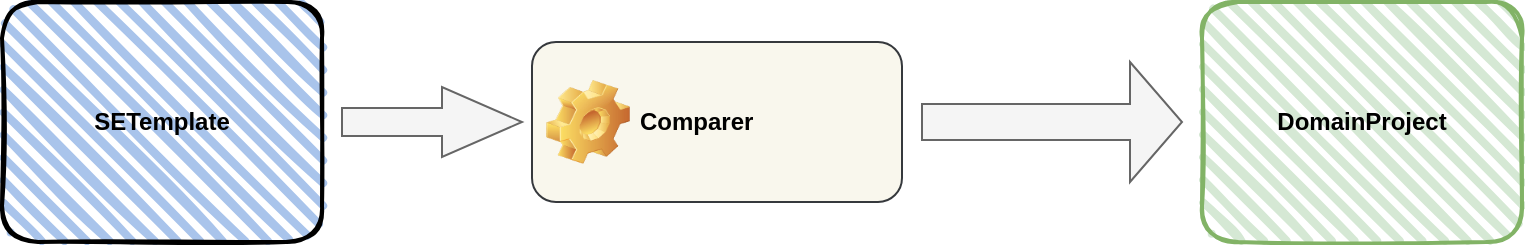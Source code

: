 <mxfile version="26.2.9" pages="2">
  <diagram id="P0oo_iRfbmGJb3e3g-kt" name="Balancing overview">
    <mxGraphModel dx="1428" dy="785" grid="1" gridSize="10" guides="1" tooltips="1" connect="1" arrows="1" fold="1" page="1" pageScale="1" pageWidth="1100" pageHeight="850" math="0" shadow="0">
      <root>
        <mxCell id="CTooLNYAlZKYvmqyQTV2-0" />
        <mxCell id="CTooLNYAlZKYvmqyQTV2-1" parent="CTooLNYAlZKYvmqyQTV2-0" />
        <mxCell id="CTooLNYAlZKYvmqyQTV2-2" value="&lt;b&gt;SETemplate&lt;/b&gt;" style="rounded=1;whiteSpace=wrap;html=1;strokeWidth=2;fillWeight=4;hachureGap=8;hachureAngle=45;fillColor=#A9C4EB;sketch=1;fontSize=12;" parent="CTooLNYAlZKYvmqyQTV2-1" vertex="1">
          <mxGeometry x="200" y="80" width="160" height="120" as="geometry" />
        </mxCell>
        <mxCell id="CTooLNYAlZKYvmqyQTV2-4" value="Comparer" style="label;whiteSpace=wrap;html=1;image=img/clipart/Gear_128x128.png;fontSize=12;fillColor=#f9f7ed;strokeColor=#36393d;rounded=1;glass=0;shadow=0;" parent="CTooLNYAlZKYvmqyQTV2-1" vertex="1">
          <mxGeometry x="465" y="100" width="185" height="80" as="geometry" />
        </mxCell>
        <mxCell id="CTooLNYAlZKYvmqyQTV2-5" value="" style="html=1;shadow=0;dashed=0;align=center;verticalAlign=middle;shape=mxgraph.arrows2.arrow;dy=0.6;dx=40;notch=0;rounded=1;glass=0;fontSize=12;fillColor=#f5f5f5;fontColor=#333333;strokeColor=#666666;" parent="CTooLNYAlZKYvmqyQTV2-1" vertex="1">
          <mxGeometry x="370" y="122.5" width="90" height="35" as="geometry" />
        </mxCell>
        <mxCell id="CTooLNYAlZKYvmqyQTV2-8" value="&lt;b&gt;DomainProject&lt;/b&gt;" style="rounded=1;whiteSpace=wrap;html=1;strokeWidth=2;fillWeight=4;hachureGap=8;hachureAngle=45;fillColor=#d5e8d4;sketch=1;fontSize=12;strokeColor=#82b366;" parent="CTooLNYAlZKYvmqyQTV2-1" vertex="1">
          <mxGeometry x="800" y="80" width="160" height="120" as="geometry" />
        </mxCell>
        <mxCell id="CTooLNYAlZKYvmqyQTV2-15" value="" style="shape=singleArrow;whiteSpace=wrap;html=1;fillColor=#f5f5f5;fontColor=#333333;strokeColor=#666666;" parent="CTooLNYAlZKYvmqyQTV2-1" vertex="1">
          <mxGeometry x="660" y="110" width="130" height="60" as="geometry" />
        </mxCell>
      </root>
    </mxGraphModel>
  </diagram>
  <diagram id="1cCb_u2O2cXnM25xXA9q" name="Balancing">
    <mxGraphModel dx="1428" dy="785" grid="1" gridSize="10" guides="1" tooltips="1" connect="1" arrows="1" fold="1" page="1" pageScale="1" pageWidth="1169" pageHeight="827" math="0" shadow="0">
      <root>
        <mxCell id="0" />
        <mxCell id="1" parent="0" />
        <mxCell id="KD4jFZE-13GcvxPWc2QR-21" value="" style="endArrow=classic;html=1;fontSize=10;entryX=0;entryY=0.5;entryDx=0;entryDy=0;" parent="1" source="7GGGFVkYKhm-ITxrIMb6-2" target="2U2i2e_DFax4SPKRQ2U6-4" edge="1">
          <mxGeometry width="50" height="50" relative="1" as="geometry">
            <mxPoint x="240" y="373" as="sourcePoint" />
            <mxPoint x="440.95" y="229" as="targetPoint" />
          </mxGeometry>
        </mxCell>
        <mxCell id="2U2i2e_DFax4SPKRQ2U6-3" value="TemplateTools.ConApp" style="swimlane;fontStyle=0;childLayout=stackLayout;horizontal=1;startSize=26;fillColor=#f5f5f5;horizontalStack=0;resizeParent=1;resizeParentMax=0;resizeLast=0;collapsible=1;marginBottom=0;swimlaneFillColor=#ffffff;align=center;fontSize=14;strokeColor=#666666;fontColor=#333333;" parent="1" vertex="1">
          <mxGeometry x="360" y="280" width="240" height="160" as="geometry" />
        </mxCell>
        <mxCell id="2U2i2e_DFax4SPKRQ2U6-4" value="Alle Dateien im QuickTemplate &#xa;welche mit dem Label&#xa;&#39;@BaseCode&#39; gekennzeichnet  &#xa;sind, werden im Domain-Projekt ersetzt. &#xa;Die Ersetzung erfolgt nur dann,&#xa;wenn die Datei im Domain-Project&#xa;mit dem Label &#39;@CoodeCopy&#39; &#xa;gekennzeichnet ist." style="text;strokeColor=none;fillColor=none;spacingLeft=4;spacingRight=4;overflow=hidden;rotatable=0;points=[[0,0.5],[1,0.5]];portConstraint=eastwest;fontSize=12;fontStyle=0" parent="2U2i2e_DFax4SPKRQ2U6-3" vertex="1">
          <mxGeometry y="26" width="240" height="134" as="geometry" />
        </mxCell>
        <mxCell id="2U2i2e_DFax4SPKRQ2U6-5" value="DomainProject1" style="swimlane;fontStyle=0;childLayout=stackLayout;horizontal=1;startSize=26;fillColor=#b1ddf0;horizontalStack=0;resizeParent=1;resizeParentMax=0;resizeLast=0;collapsible=1;marginBottom=0;swimlaneFillColor=#ffffff;align=center;fontSize=14;strokeColor=#10739e;" parent="1" vertex="1">
          <mxGeometry x="720" y="40" width="200" height="160" as="geometry" />
        </mxCell>
        <mxCell id="2U2i2e_DFax4SPKRQ2U6-6" value="+ DomainProjekt1.CodeGenApp&#xa;+ DomainProjekt1.Common&#xa;+ DomainProjekt1.ConApp&#xa;+ DomainProjekt1.Logic&#xa;+ DomainProjekt1.MVVMApp&#xa;+ DomainProjekt1.WebApi&#xa;+ TemplateTools.ConApp&#xa;+ TemplateTools.Logic" style="text;strokeColor=none;fillColor=none;spacingLeft=4;spacingRight=4;overflow=hidden;rotatable=0;points=[[0,0.5],[1,0.5]];portConstraint=eastwest;fontSize=11;" parent="2U2i2e_DFax4SPKRQ2U6-5" vertex="1">
          <mxGeometry y="26" width="200" height="134" as="geometry" />
        </mxCell>
        <mxCell id="2U2i2e_DFax4SPKRQ2U6-7" value="" style="endArrow=classic;html=1;fontSize=10;entryX=0;entryY=0.5;entryDx=0;entryDy=0;exitX=1.013;exitY=0.403;exitDx=0;exitDy=0;exitPerimeter=0;" parent="1" source="2U2i2e_DFax4SPKRQ2U6-4" target="2U2i2e_DFax4SPKRQ2U6-11" edge="1">
          <mxGeometry width="50" height="50" relative="1" as="geometry">
            <mxPoint x="600" y="133" as="sourcePoint" />
            <mxPoint x="720" y="133" as="targetPoint" />
          </mxGeometry>
        </mxCell>
        <mxCell id="2U2i2e_DFax4SPKRQ2U6-10" value="DomainProject2" style="swimlane;fontStyle=0;childLayout=stackLayout;horizontal=1;startSize=26;fillColor=#b1ddf0;horizontalStack=0;resizeParent=1;resizeParentMax=0;resizeLast=0;collapsible=1;marginBottom=0;swimlaneFillColor=#ffffff;align=center;fontSize=14;strokeColor=#10739e;" parent="1" vertex="1">
          <mxGeometry x="720" y="270" width="200" height="150" as="geometry" />
        </mxCell>
        <mxCell id="2U2i2e_DFax4SPKRQ2U6-11" value="+ DomainProjekt2.CodeGenApp&#xa;+ DomainProjekt2.Common&#xa;+ DomainProjekt2.ConApp&#xa;+ DomainProjekt2.Logic&#xa;+ DomainProjekt2.MVVMApp&#xa;+ DomainProjekt2.WebApi&#xa;+ TemplateTools.ConApp&#xa;+ TemplateTools.Logic" style="text;strokeColor=none;fillColor=none;spacingLeft=4;spacingRight=4;overflow=hidden;rotatable=0;points=[[0,0.5],[1,0.5]];portConstraint=eastwest;fontSize=11;" parent="2U2i2e_DFax4SPKRQ2U6-10" vertex="1">
          <mxGeometry y="26" width="200" height="124" as="geometry" />
        </mxCell>
        <mxCell id="2U2i2e_DFax4SPKRQ2U6-12" value="DomainProject3" style="swimlane;fontStyle=0;childLayout=stackLayout;horizontal=1;startSize=26;fillColor=#b1ddf0;horizontalStack=0;resizeParent=1;resizeParentMax=0;resizeLast=0;collapsible=1;marginBottom=0;swimlaneFillColor=#ffffff;align=center;fontSize=14;strokeColor=#10739e;" parent="1" vertex="1">
          <mxGeometry x="720" y="520" width="200" height="160" as="geometry" />
        </mxCell>
        <mxCell id="2U2i2e_DFax4SPKRQ2U6-13" value="+ DomainProjekt3.CodeGenApp&#xa;+ DomainProjekt3.Common&#xa;+ DomainProjekt3.ConApp&#xa;+ DomainProjekt3.Logic&#xa;+ DomainProjekt3.MVVMApp&#xa;+ DomainProjekt3.WebApi&#xa;+ TemplateTools.ConApp&#xa;+ TemplateTools.Logic" style="text;strokeColor=none;fillColor=none;spacingLeft=4;spacingRight=4;overflow=hidden;rotatable=0;points=[[0,0.5],[1,0.5]];portConstraint=eastwest;fontSize=11;" parent="2U2i2e_DFax4SPKRQ2U6-12" vertex="1">
          <mxGeometry y="26" width="200" height="134" as="geometry" />
        </mxCell>
        <mxCell id="2U2i2e_DFax4SPKRQ2U6-16" value="" style="endArrow=classic;html=1;rounded=0;edgeStyle=orthogonalEdgeStyle;entryX=0;entryY=0.5;entryDx=0;entryDy=0;exitX=0.997;exitY=0.715;exitDx=0;exitDy=0;exitPerimeter=0;" parent="1" source="2U2i2e_DFax4SPKRQ2U6-4" target="2U2i2e_DFax4SPKRQ2U6-13" edge="1">
          <mxGeometry width="50" height="50" relative="1" as="geometry">
            <mxPoint x="500" y="330" as="sourcePoint" />
            <mxPoint x="550" y="280" as="targetPoint" />
          </mxGeometry>
        </mxCell>
        <mxCell id="2U2i2e_DFax4SPKRQ2U6-17" value="" style="endArrow=classic;html=1;rounded=0;edgeStyle=orthogonalEdgeStyle;entryX=0;entryY=0.5;entryDx=0;entryDy=0;exitX=1.008;exitY=0.112;exitDx=0;exitDy=0;exitPerimeter=0;" parent="1" source="2U2i2e_DFax4SPKRQ2U6-4" target="2U2i2e_DFax4SPKRQ2U6-6" edge="1">
          <mxGeometry width="50" height="50" relative="1" as="geometry">
            <mxPoint x="609.28" y="411.81" as="sourcePoint" />
            <mxPoint x="730" y="583" as="targetPoint" />
          </mxGeometry>
        </mxCell>
        <mxCell id="7GGGFVkYKhm-ITxrIMb6-1" value="SETemplate" style="swimlane;fontStyle=0;childLayout=stackLayout;horizontal=1;startSize=26;fillColor=#dae8fc;horizontalStack=0;resizeParent=1;resizeParentMax=0;resizeLast=0;collapsible=1;marginBottom=0;swimlaneFillColor=#ffffff;align=center;fontSize=14;strokeColor=#6c8ebf;" parent="1" vertex="1">
          <mxGeometry x="40" y="280" width="200" height="160" as="geometry" />
        </mxCell>
        <mxCell id="7GGGFVkYKhm-ITxrIMb6-2" value="+ SETemplate.CodeGenApp&#xa;+ SETemplate.Common&#xa;+ SETemplate.ConApp&#xa;+ SETemplate.Logic&#xa;+ SETemplate.MVVMApp&#xa;+ SETemplate.WebApi&#xa;+ TemplateTools.ConApp&#xa;+ TemplateTools.Logic" style="text;strokeColor=none;fillColor=none;spacingLeft=4;spacingRight=4;overflow=hidden;rotatable=0;points=[[0,0.5],[1,0.5]];portConstraint=eastwest;fontSize=11;" parent="7GGGFVkYKhm-ITxrIMb6-1" vertex="1">
          <mxGeometry y="26" width="200" height="134" as="geometry" />
        </mxCell>
      </root>
    </mxGraphModel>
  </diagram>
</mxfile>
